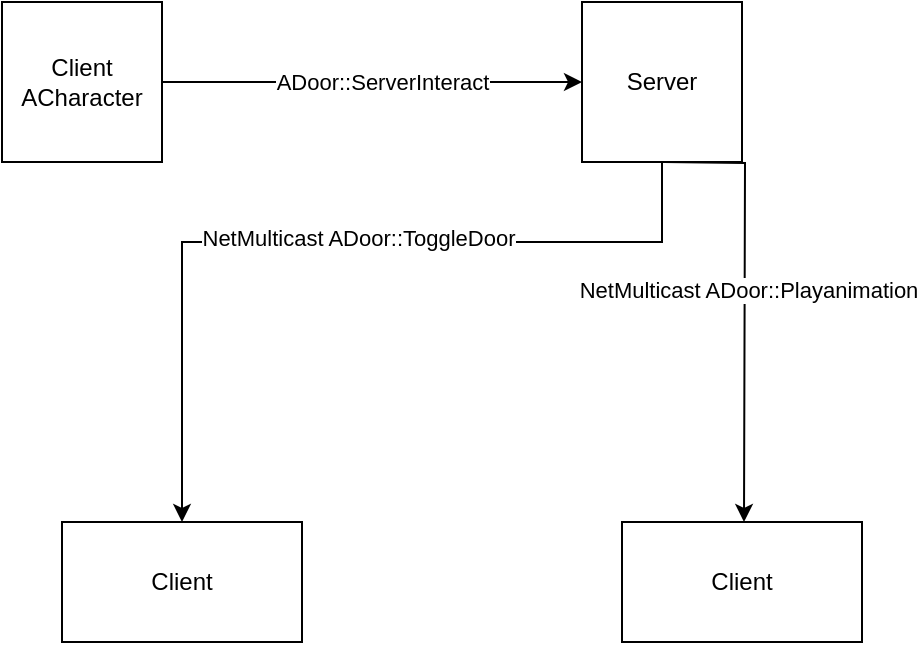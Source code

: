<mxfile version="24.8.4">
  <diagram name="Page-1" id="K_43BjjAqympcjxKaQWv">
    <mxGraphModel dx="1418" dy="819" grid="1" gridSize="10" guides="1" tooltips="1" connect="1" arrows="1" fold="1" page="1" pageScale="1" pageWidth="850" pageHeight="1100" math="0" shadow="0">
      <root>
        <mxCell id="0" />
        <mxCell id="1" parent="0" />
        <mxCell id="Jyy9zWuHL0qmPsa1BVbi-15" style="edgeStyle=orthogonalEdgeStyle;rounded=0;orthogonalLoop=1;jettySize=auto;html=1;" edge="1" parent="1">
          <mxGeometry relative="1" as="geometry">
            <mxPoint x="480" y="150" as="targetPoint" />
            <mxPoint x="270" y="150" as="sourcePoint" />
          </mxGeometry>
        </mxCell>
        <mxCell id="Jyy9zWuHL0qmPsa1BVbi-18" value="ADoor::ServerInteract" style="edgeLabel;html=1;align=center;verticalAlign=middle;resizable=0;points=[];" vertex="1" connectable="0" parent="Jyy9zWuHL0qmPsa1BVbi-15">
          <mxGeometry x="0.171" y="1" relative="1" as="geometry">
            <mxPoint x="-13" y="1" as="offset" />
          </mxGeometry>
        </mxCell>
        <mxCell id="Jyy9zWuHL0qmPsa1BVbi-14" value="Client ACharacter" style="whiteSpace=wrap;html=1;aspect=fixed;" vertex="1" parent="1">
          <mxGeometry x="190" y="110" width="80" height="80" as="geometry" />
        </mxCell>
        <mxCell id="Jyy9zWuHL0qmPsa1BVbi-21" style="edgeStyle=orthogonalEdgeStyle;rounded=0;orthogonalLoop=1;jettySize=auto;html=1;" edge="1" parent="1" source="Jyy9zWuHL0qmPsa1BVbi-17" target="Jyy9zWuHL0qmPsa1BVbi-19">
          <mxGeometry relative="1" as="geometry">
            <Array as="points">
              <mxPoint x="520" y="230" />
              <mxPoint x="280" y="230" />
            </Array>
          </mxGeometry>
        </mxCell>
        <mxCell id="Jyy9zWuHL0qmPsa1BVbi-23" value="NetMulticast ADoor::ToggleDoor" style="edgeLabel;html=1;align=center;verticalAlign=middle;resizable=0;points=[];" vertex="1" connectable="0" parent="Jyy9zWuHL0qmPsa1BVbi-21">
          <mxGeometry x="-0.086" y="-2" relative="1" as="geometry">
            <mxPoint as="offset" />
          </mxGeometry>
        </mxCell>
        <mxCell id="Jyy9zWuHL0qmPsa1BVbi-24" style="edgeStyle=orthogonalEdgeStyle;rounded=0;orthogonalLoop=1;jettySize=auto;html=1;" edge="1" parent="1">
          <mxGeometry relative="1" as="geometry">
            <mxPoint x="521" y="190" as="sourcePoint" />
            <mxPoint x="561" y="370" as="targetPoint" />
          </mxGeometry>
        </mxCell>
        <mxCell id="Jyy9zWuHL0qmPsa1BVbi-26" value="NetMulticast ADoor::Playanimation" style="edgeLabel;html=1;align=center;verticalAlign=middle;resizable=0;points=[];" vertex="1" connectable="0" parent="Jyy9zWuHL0qmPsa1BVbi-24">
          <mxGeometry x="-0.054" y="1" relative="1" as="geometry">
            <mxPoint as="offset" />
          </mxGeometry>
        </mxCell>
        <mxCell id="Jyy9zWuHL0qmPsa1BVbi-17" value="Server" style="whiteSpace=wrap;html=1;aspect=fixed;" vertex="1" parent="1">
          <mxGeometry x="480" y="110" width="80" height="80" as="geometry" />
        </mxCell>
        <mxCell id="Jyy9zWuHL0qmPsa1BVbi-19" value="Client" style="rounded=0;whiteSpace=wrap;html=1;" vertex="1" parent="1">
          <mxGeometry x="220" y="370" width="120" height="60" as="geometry" />
        </mxCell>
        <mxCell id="Jyy9zWuHL0qmPsa1BVbi-20" value="Client" style="rounded=0;whiteSpace=wrap;html=1;" vertex="1" parent="1">
          <mxGeometry x="500" y="370" width="120" height="60" as="geometry" />
        </mxCell>
      </root>
    </mxGraphModel>
  </diagram>
</mxfile>
